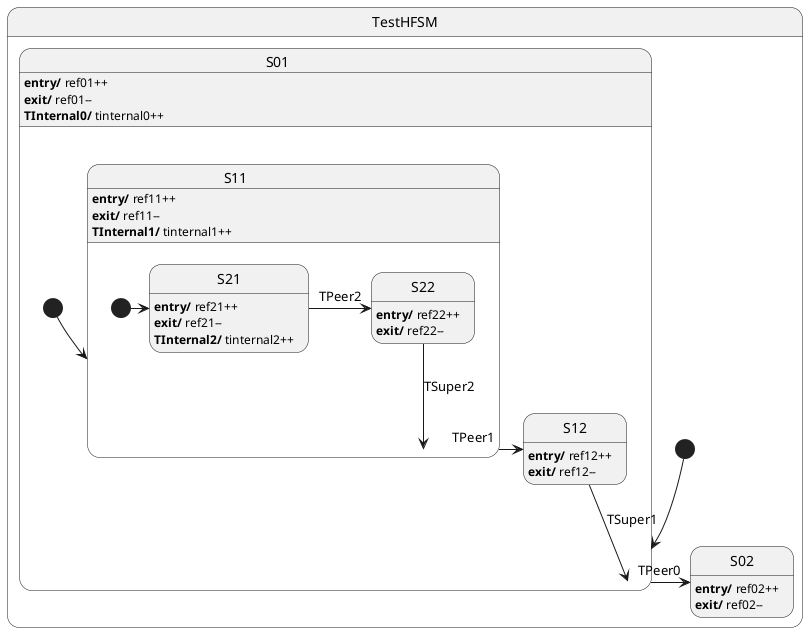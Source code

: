 @startuml

state TestHFSM {
    state S01 {
        state S11 {
            state S21
            S21 : <b>entry/</b> ref21++
            S21 : <b>exit/</b> ref21--
            S21 : <b>TInternal2/</b> tinternal2++

            state S22
            S22 : <b>entry/</b> ref22++
            S22 : <b>exit/</b> ref22--

            [*] -> S21
            S21 -right-> S22 : TPeer2
            S22 --> S11 : TSuper2
        }
        S11 : <b>entry/</b> ref11++
        S11 : <b>exit/</b> ref11--
        S11 : <b>TInternal1/</b> tinternal1++

        state S12
        S12 : <b>entry/</b> ref12++
        S12 : <b>exit/</b> ref12--

        [*] --> S11
        S11 -right-> S12 : TPeer1
        S12 -->S01 : TSuper1
    }
    S01 : <b>entry/</b> ref01++
    S01 : <b>exit/</b> ref01--
    S01 : <b>TInternal0/</b> tinternal0++

    state S02
    S02 : <b>entry/</b> ref02++
    S02 : <b>exit/</b> ref02--

    [*] --> S01
    S01 -right-> S02 : TPeer0
}

@enduml
